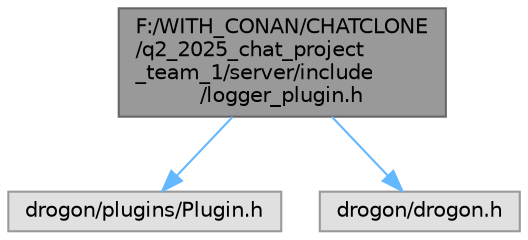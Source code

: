 digraph "F:/WITH_CONAN/CHATCLONE/q2_2025_chat_project_team_1/server/include/logger_plugin.h"
{
 // LATEX_PDF_SIZE
  bgcolor="transparent";
  edge [fontname=Helvetica,fontsize=10,labelfontname=Helvetica,labelfontsize=10];
  node [fontname=Helvetica,fontsize=10,shape=box,height=0.2,width=0.4];
  Node1 [id="Node000001",label="F:/WITH_CONAN/CHATCLONE\l/q2_2025_chat_project\l_team_1/server/include\l/logger_plugin.h",height=0.2,width=0.4,color="gray40", fillcolor="grey60", style="filled", fontcolor="black",tooltip="Заголовочный файл для класса LoggerPlugin, реализующего плагин для логирования событий чата."];
  Node1 -> Node2 [id="edge1_Node000001_Node000002",color="steelblue1",style="solid",tooltip=" "];
  Node2 [id="Node000002",label="drogon/plugins/Plugin.h",height=0.2,width=0.4,color="grey60", fillcolor="#E0E0E0", style="filled",tooltip=" "];
  Node1 -> Node3 [id="edge2_Node000001_Node000003",color="steelblue1",style="solid",tooltip=" "];
  Node3 [id="Node000003",label="drogon/drogon.h",height=0.2,width=0.4,color="grey60", fillcolor="#E0E0E0", style="filled",tooltip=" "];
}
